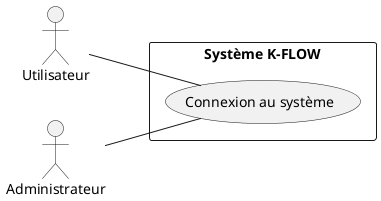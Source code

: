 @startuml
left to right direction
actor "Utilisateur" as Utilisateur
actor "Administrateur" as Administrateur
rectangle "Système K-FLOW" {
  usecase "Connexion au système" as UC_Connexion
}
Utilisateur -- UC_Connexion
Administrateur -- UC_Connexion
@enduml